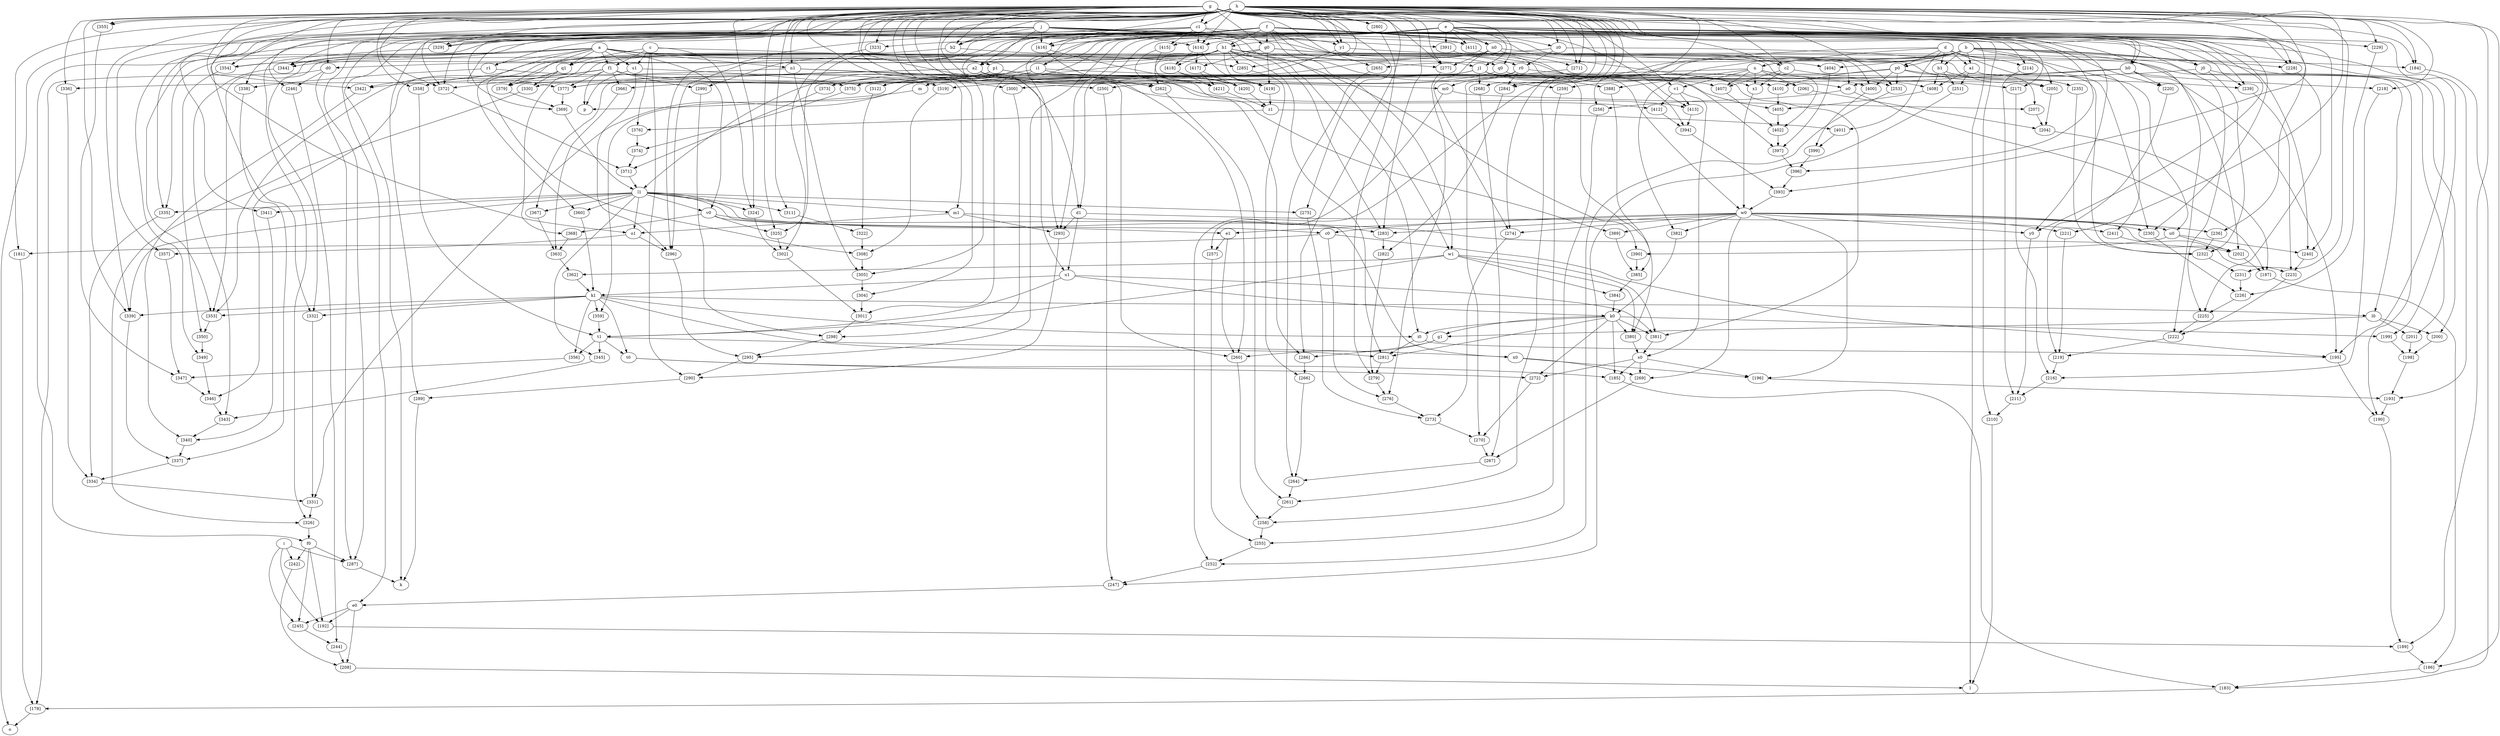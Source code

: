 digraph g {
 j -> k
 "[287]" -> k
 "[289]" -> k
 j -> l
 "[208]" -> l
 "[210]" -> l
 n -> m
 p0 -> m
 b -> n
 d -> n
 j -> o
 "[178]" -> o
 m -> p
 s1 -> p
 f1 -> p
 g -> d0
 h1 -> d0
 j -> f0
 "[326]" -> f0
 g -> m1
 l1 -> m1
 a -> n1
 g -> n1
 g -> o1
 m1 -> o1
 l1 -> o1
 e -> l1
 "[369]" -> l1
 "[371]" -> l1
 e -> z0
 g -> z0
 a -> p1
 c -> p1
 a -> q1
 c -> q1
 e -> h0
 g -> h0
 a -> r1
 e -> r1
 a -> s1
 c -> s1
 g -> c1
 h -> c1
 e -> d1
 h -> d1
 a -> f1
 c -> f1
 a -> v0
 l1 -> v0
 j -> e0
 "[247]" -> e0
 e -> y0
 g -> y0
 w0 -> y0
 x1 -> w0
 "[391]" -> w0
 "[393]" -> w0
 b -> a1
 d -> a1
 b -> b1
 d -> b1
 b -> j0
 e -> j0
 b -> u0
 w0 -> u0
 b -> p0
 d -> p0
 l1 -> c0
 w0 -> c0
 f -> g0
 g -> g0
 k0 -> i0
 h1 -> i0
 k1 -> i0
 u1 -> k0
 "[382]" -> k0
 "[384]" -> k0
 a -> l0
 k1 -> l0
 f1 -> m0
 r0 -> m0
 e -> n0
 f -> n0
 h0 -> o0
 g0 -> o0
 i1 -> o0
 g -> q0
 h1 -> q0
 f -> r0
 z0 -> r0
 v1 -> s0
 "[380]" -> s0
 "[381]" -> s0
 k1 -> t0
 t1 -> t0
 l1 -> x0
 t1 -> x0
 e -> h1
 f -> h1
 v0 -> e1
 w0 -> e1
 k0 -> g1
 l0 -> g1
 e -> i1
 f -> i1
 e -> j1
 f -> j1
 u1 -> k1
 "[360]" -> k1
 "[362]" -> k1
 u1 -> t1
 w1 -> t1
 "[358]" -> t1
 "[359]" -> t1
 d1 -> u1
 a2 -> u1
 j -> w1
 c1 -> w1
 g -> v1
 n -> v1
 f -> x1
 n -> x1
 c2 -> x1
 g -> y1
 h -> y1
 j -> y1
 "[419]" -> z1
 "[420]" -> z1
 "[421]" -> z1
 f -> a2
 j -> a2
 f -> b2
 g -> b2
 h -> b2
 j -> b2
 g -> c2
 h -> c2
 d0 -> "[178]"
 "[181]" -> "[178]"
 "[183]" -> "[178]"
 h -> "[181]"
 c0 -> "[181]"
 "[184]" -> "[183]"
 "[186]" -> "[183]"
 "[185]" -> "[183]"
 g -> "[184]"
 h -> "[184]"
 n0 -> "[184]"
 k0 -> "[185]"
 s0 -> "[185]"
 t0 -> "[185]"
 h -> "[186]"
 "[187]" -> "[186]"
 "[189]" -> "[186]"
 o0 -> "[187]"
 "[202]" -> "[187]"
 "[204]" -> "[187]"
 h -> "[189]"
 "[190]" -> "[189]"
 "[192]" -> "[189]"
 g0 -> "[190]"
 "[193]" -> "[190]"
 "[195]" -> "[190]"
 i -> "[192]"
 f0 -> "[192]"
 e0 -> "[192]"
 e -> "[193]"
 "[196]" -> "[193]"
 "[198]" -> "[193]"
 f -> "[195]"
 h0 -> "[195]"
 c0 -> "[195]"
 i0 -> "[195]"
 w0 -> "[196]"
 s0 -> "[196]"
 x0 -> "[196]"
 "[199]" -> "[198]"
 "[201]" -> "[198]"
 "[200]" -> "[198]"
 e -> "[199]"
 k0 -> "[199]"
 b -> "[200]"
 l0 -> "[200]"
 j0 -> "[201]"
 l0 -> "[201]"
 b -> "[202]"
 v0 -> "[202]"
 w0 -> "[202]"
 u0 -> "[202]"
 "[205]" -> "[204]"
 "[206]" -> "[204]"
 "[207]" -> "[204]"
 a -> "[205]"
 b -> "[205]"
 q0 -> "[205]"
 n -> "[206]"
 r0 -> "[206]"
 p0 -> "[207]"
 m0 -> "[207]"
 e0 -> "[208]"
 "[242]" -> "[208]"
 "[244]" -> "[208]"
 j -> "[210]"
 "[211]" -> "[210]"
 y0 -> "[211]"
 "[214]" -> "[211]"
 "[216]" -> "[211]"
 d -> "[214]"
 f -> "[214]"
 "[217]" -> "[216]"
 "[219]" -> "[216]"
 "[218]" -> "[216]"
 f -> "[217]"
 n -> "[217]"
 h -> "[218]"
 h0 -> "[218]"
 "[220]" -> "[219]"
 "[222]" -> "[219]"
 "[221]" -> "[219]"
 f -> "[220]"
 h0 -> "[220]"
 h -> "[221]"
 w0 -> "[221]"
 f -> "[222]"
 "[223]" -> "[222]"
 "[225]" -> "[222]"
 "[239]" -> "[223]"
 "[240]" -> "[223]"
 "[241]" -> "[223]"
 f -> "[225]"
 "[226]" -> "[225]"
 "[228]" -> "[225]"
 "[229]" -> "[226]"
 "[231]" -> "[226]"
 "[230]" -> "[226]"
 b -> "[228]"
 g -> "[228]"
 h -> "[228]"
 e -> "[229]"
 h -> "[229]"
 d -> "[230]"
 g -> "[230]"
 w0 -> "[230]"
 h -> "[231]"
 "[232]" -> "[231]"
 a1 -> "[232]"
 j0 -> "[232]"
 "[235]" -> "[232]"
 "[236]" -> "[232]"
 z0 -> "[235]"
 b1 -> "[235]"
 g -> "[236]"
 w0 -> "[236]"
 e -> "[239]"
 c1 -> "[239]"
 p0 -> "[239]"
 e -> "[240]"
 g -> "[240]"
 u0 -> "[240]"
 d -> "[241]"
 d1 -> "[241]"
 i -> "[242]"
 f0 -> "[242]"
 "[245]" -> "[244]"
 "[246]" -> "[244]"
 i -> "[245]"
 f0 -> "[245]"
 e0 -> "[245]"
 h -> "[246]"
 d0 -> "[246]"
 "[250]" -> "[247]"
 "[252]" -> "[247]"
 "[251]" -> "[247]"
 f1 -> "[250]"
 r0 -> "[250]"
 a1 -> "[251]"
 b1 -> "[251]"
 m0 -> "[252]"
 "[253]" -> "[252]"
 "[255]" -> "[252]"
 h -> "[253]"
 n -> "[253]"
 p0 -> "[253]"
 "[256]" -> "[255]"
 "[258]" -> "[255]"
 "[257]" -> "[255]"
 h -> "[256]"
 o0 -> "[256]"
 b -> "[257]"
 e1 -> "[257]"
 "[259]" -> "[258]"
 "[261]" -> "[258]"
 "[260]" -> "[258]"
 f -> "[259]"
 j0 -> "[259]"
 g -> "[260]"
 h -> "[260]"
 e1 -> "[260]"
 g1 -> "[260]"
 b -> "[261]"
 "[262]" -> "[261]"
 "[264]" -> "[261]"
 g -> "[262]"
 h -> "[262]"
 n1 -> "[262]"
 h1 -> "[262]"
 "[265]" -> "[264]"
 "[267]" -> "[264]"
 "[266]" -> "[264]"
 b -> "[265]"
 g -> "[265]"
 "[285]" -> "[266]"
 "[286]" -> "[266]"
 "[268]" -> "[267]"
 "[270]" -> "[267]"
 "[269]" -> "[267]"
 g -> "[268]"
 h -> "[268]"
 j1 -> "[268]"
 w0 -> "[269]"
 s0 -> "[269]"
 x0 -> "[269]"
 "[271]" -> "[270]"
 "[273]" -> "[270]"
 "[272]" -> "[270]"
 g -> "[271]"
 h -> "[271]"
 n0 -> "[271]"
 k0 -> "[272]"
 s0 -> "[272]"
 t0 -> "[272]"
 "[274]" -> "[273]"
 "[276]" -> "[273]"
 "[275]" -> "[273]"
 h -> "[274]"
 w0 -> "[274]"
 n0 -> "[274]"
 g -> "[275]"
 l1 -> "[275]"
 c0 -> "[276]"
 "[277]" -> "[276]"
 "[279]" -> "[276]"
 g -> "[277]"
 h -> "[277]"
 n0 -> "[277]"
 h1 -> "[277]"
 "[280]" -> "[279]"
 "[282]" -> "[279]"
 "[281]" -> "[279]"
 g -> "[280]"
 h -> "[280]"
 i0 -> "[281]"
 k0 -> "[281]"
 h1 -> "[281]"
 k1 -> "[281]"
 "[283]" -> "[282]"
 "[284]" -> "[282]"
 h -> "[283]"
 m1 -> "[283]"
 w0 -> "[283]"
 h1 -> "[283]"
 d -> "[284]"
 h -> "[284]"
 r0 -> "[284]"
 a -> "[285]"
 h -> "[285]"
 h1 -> "[285]"
 h -> "[286]"
 g1 -> "[286]"
 i1 -> "[286]"
 h -> "[287]"
 i -> "[287]"
 d0 -> "[287]"
 f0 -> "[287]"
 j -> "[289]"
 "[290]" -> "[289]"
 c -> "[290]"
 "[293]" -> "[290]"
 "[295]" -> "[290]"
 e -> "[293]"
 f -> "[293]"
 m1 -> "[293]"
 d1 -> "[293]"
 e -> "[295]"
 "[296]" -> "[295]"
 "[298]" -> "[295]"
 f -> "[296]"
 o1 -> "[296]"
 s1 -> "[296]"
 c1 -> "[296]"
 "[299]" -> "[298]"
 "[301]" -> "[298]"
 "[300]" -> "[298]"
 f -> "[299]"
 f1 -> "[299]"
 h -> "[300]"
 h0 -> "[300]"
 e -> "[301]"
 "[302]" -> "[301]"
 "[304]" -> "[301]"
 "[323]" -> "[302]"
 "[325]" -> "[302]"
 "[324]" -> "[302]"
 h -> "[304]"
 "[305]" -> "[304]"
 f -> "[305]"
 n1 -> "[305]"
 "[308]" -> "[305]"
 q1 -> "[308]"
 "[322]" -> "[308]"
 "[319]" -> "[308]"
 g -> "[311]"
 l1 -> "[311]"
 z0 -> "[312]"
 p1 -> "[312]"
 h0 -> "[319]"
 r1 -> "[319]"
 "[311]" -> "[322]"
 "[312]" -> "[322]"
 f -> "[323]"
 h -> "[323]"
 c -> "[324]"
 g -> "[324]"
 l1 -> "[324]"
 f -> "[325]"
 g -> "[325]"
 v0 -> "[325]"
 "[329]" -> "[326]"
 "[331]" -> "[326]"
 "[330]" -> "[326]"
 e -> "[329]"
 f -> "[329]"
 g -> "[329]"
 p1 -> "[330]"
 q1 -> "[330]"
 q0 -> "[331]"
 "[332]" -> "[331]"
 "[334]" -> "[331]"
 a -> "[332]"
 h -> "[332]"
 k1 -> "[332]"
 "[335]" -> "[334]"
 "[337]" -> "[334]"
 "[336]" -> "[334]"
 a -> "[335]"
 h -> "[335]"
 l1 -> "[335]"
 g -> "[336]"
 i1 -> "[336]"
 "[338]" -> "[337]"
 "[340]" -> "[337]"
 "[339]" -> "[337]"
 f -> "[338]"
 r1 -> "[338]"
 g -> "[339]"
 h -> "[339]"
 l1 -> "[339]"
 k1 -> "[339]"
 "[341]" -> "[340]"
 "[343]" -> "[340]"
 "[342]" -> "[340]"
 h -> "[341]"
 l1 -> "[341]"
 g -> "[342]"
 n1 -> "[342]"
 h1 -> "[342]"
 "[344]" -> "[343]"
 "[346]" -> "[343]"
 "[345]" -> "[343]"
 e -> "[344]"
 h -> "[344]"
 g0 -> "[344]"
 l1 -> "[345]"
 t1 -> "[345]"
 n0 -> "[346]"
 "[347]" -> "[346]"
 "[349]" -> "[346]"
 "[355]" -> "[347]"
 "[357]" -> "[347]"
 "[356]" -> "[347]"
 h -> "[349]"
 "[350]" -> "[349]"
 "[353]" -> "[350]"
 "[354]" -> "[350]"
 a -> "[353]"
 e -> "[353]"
 g0 -> "[353]"
 k1 -> "[353]"
 a -> "[354]"
 g -> "[354]"
 h1 -> "[354]"
 g -> "[355]"
 h -> "[355]"
 k1 -> "[356]"
 t1 -> "[356]"
 h -> "[357]"
 o1 -> "[357]"
 g -> "[358]"
 f1 -> "[358]"
 j1 -> "[359]"
 k1 -> "[359]"
 a -> "[360]"
 l1 -> "[360]"
 w1 -> "[362]"
 "[363]" -> "[362]"
 "[366]" -> "[363]"
 "[367]" -> "[363]"
 "[368]" -> "[363]"
 f1 -> "[366]"
 j1 -> "[366]"
 l1 -> "[367]"
 i1 -> "[367]"
 v0 -> "[368]"
 h1 -> "[368]"
 c1 -> "[369]"
 "[377]" -> "[369]"
 "[379]" -> "[369]"
 "[372]" -> "[371]"
 "[374]" -> "[371]"
 "[373]" -> "[371]"
 g -> "[372]"
 h -> "[372]"
 j -> "[372]"
 f1 -> "[372]"
 h1 -> "[373]"
 i1 -> "[373]"
 "[375]" -> "[374]"
 "[376]" -> "[374]"
 s1 -> "[375]"
 j1 -> "[375]"
 y1 -> "[375]"
 c -> "[376]"
 z1 -> "[376]"
 f -> "[377]"
 p1 -> "[377]"
 f1 -> "[377]"
 a2 -> "[377]"
 a -> "[379]"
 q1 -> "[379]"
 a2 -> "[379]"
 b2 -> "[379]"
 k0 -> "[380]"
 j1 -> "[380]"
 w1 -> "[380]"
 k0 -> "[381]"
 j1 -> "[381]"
 u1 -> "[381]"
 w1 -> "[381]"
 b -> "[382]"
 w0 -> "[382]"
 w1 -> "[384]"
 "[385]" -> "[384]"
 "[388]" -> "[385]"
 "[389]" -> "[385]"
 "[390]" -> "[385]"
 n -> "[388]"
 j1 -> "[388]"
 w0 -> "[389]"
 i1 -> "[389]"
 u0 -> "[390]"
 h1 -> "[390]"
 e -> "[391]"
 j -> "[391]"
 h -> "[393]"
 "[394]" -> "[393]"
 "[396]" -> "[393]"
 "[411]" -> "[394]"
 "[413]" -> "[394]"
 "[412]" -> "[394]"
 e -> "[396]"
 "[397]" -> "[396]"
 "[399]" -> "[396]"
 j -> "[397]"
 "[402]" -> "[397]"
 "[404]" -> "[397]"
 "[400]" -> "[399]"
 "[401]" -> "[399]"
 p0 -> "[400]"
 j1 -> "[400]"
 y1 -> "[400]"
 d -> "[401]"
 z1 -> "[401]"
 f -> "[402]"
 "[405]" -> "[402]"
 "[407]" -> "[402]"
 b -> "[404]"
 b2 -> "[404]"
 p1 -> "[405]"
 "[408]" -> "[405]"
 "[410]" -> "[405]"
 n -> "[407]"
 p1 -> "[407]"
 c2 -> "[407]"
 a1 -> "[408]"
 b1 -> "[408]"
 c2 -> "[408]"
 p1 -> "[410]"
 p0 -> "[410]"
 e -> "[411]"
 f -> "[411]"
 j -> "[411]"
 n1 -> "[412]"
 v1 -> "[412]"
 e -> "[413]"
 v1 -> "[413]"
 a2 -> "[413]"
 e -> "[414]"
 h -> "[414]"
 j -> "[414]"
 c1 -> "[414]"
 e -> "[415]"
 c1 -> "[415]"
 e -> "[416]"
 h -> "[416]"
 j -> "[416]"
 c1 -> "[416]"
 g0 -> "[417]"
 "[414]" -> "[417]"
 h1 -> "[418]"
 "[414]" -> "[418]"
 g0 -> "[419]"
 h1 -> "[419]"
 a2 -> "[419]"
 "[414]" -> "[419]"
 "[415]" -> "[420]"
 "[416]" -> "[420]"
 "[417]" -> "[420]"
 "[418]" -> "[420]"
 "[415]" -> "[421]"
 "[416]" -> "[421]"
 "[417]" -> "[421]"
 "[418]" -> "[421]"
}
